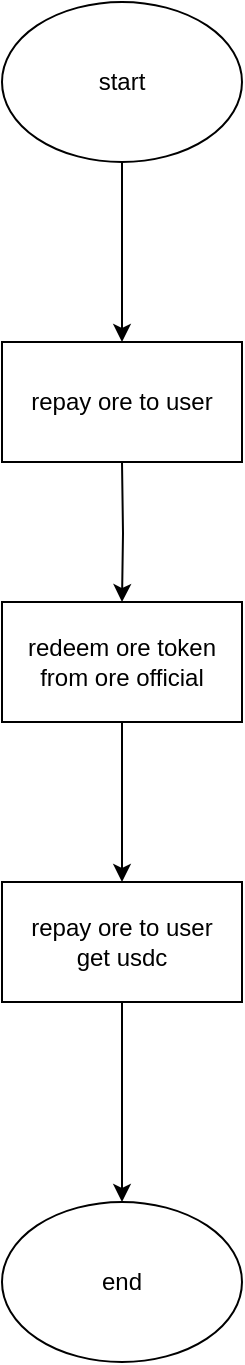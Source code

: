 <mxfile version="27.0.3">
  <diagram name="第 1 页" id="F9QfNPKws5Z9E7l-O0tv">
    <mxGraphModel dx="1213" dy="730" grid="1" gridSize="10" guides="1" tooltips="1" connect="1" arrows="1" fold="1" page="1" pageScale="1" pageWidth="827" pageHeight="1169" math="0" shadow="0">
      <root>
        <mxCell id="0" />
        <mxCell id="1" parent="0" />
        <mxCell id="P88Dps1FK8DmfdaHWinE-63" value="" style="edgeStyle=orthogonalEdgeStyle;rounded=0;orthogonalLoop=1;jettySize=auto;html=1;" edge="1" parent="1" source="P88Dps1FK8DmfdaHWinE-6" target="P88Dps1FK8DmfdaHWinE-62">
          <mxGeometry relative="1" as="geometry" />
        </mxCell>
        <mxCell id="P88Dps1FK8DmfdaHWinE-6" value="start" style="ellipse;whiteSpace=wrap;html=1;" vertex="1" parent="1">
          <mxGeometry x="294" y="30" width="120" height="80" as="geometry" />
        </mxCell>
        <mxCell id="P88Dps1FK8DmfdaHWinE-43" value="end" style="ellipse;whiteSpace=wrap;html=1;" vertex="1" parent="1">
          <mxGeometry x="294" y="630" width="120" height="80" as="geometry" />
        </mxCell>
        <mxCell id="P88Dps1FK8DmfdaHWinE-54" value="" style="edgeStyle=orthogonalEdgeStyle;rounded=0;orthogonalLoop=1;jettySize=auto;html=1;" edge="1" parent="1" target="P88Dps1FK8DmfdaHWinE-53">
          <mxGeometry relative="1" as="geometry">
            <mxPoint x="354" y="260" as="sourcePoint" />
          </mxGeometry>
        </mxCell>
        <mxCell id="P88Dps1FK8DmfdaHWinE-60" value="" style="edgeStyle=orthogonalEdgeStyle;rounded=0;orthogonalLoop=1;jettySize=auto;html=1;" edge="1" parent="1" source="P88Dps1FK8DmfdaHWinE-53" target="P88Dps1FK8DmfdaHWinE-59">
          <mxGeometry relative="1" as="geometry" />
        </mxCell>
        <mxCell id="P88Dps1FK8DmfdaHWinE-53" value="redeem ore token from&amp;nbsp;&lt;span style=&quot;background-color: transparent;&quot;&gt;ore official&lt;/span&gt;" style="whiteSpace=wrap;html=1;" vertex="1" parent="1">
          <mxGeometry x="294" y="330" width="120" height="60" as="geometry" />
        </mxCell>
        <mxCell id="P88Dps1FK8DmfdaHWinE-61" value="" style="edgeStyle=orthogonalEdgeStyle;rounded=0;orthogonalLoop=1;jettySize=auto;html=1;" edge="1" parent="1" source="P88Dps1FK8DmfdaHWinE-59" target="P88Dps1FK8DmfdaHWinE-43">
          <mxGeometry relative="1" as="geometry" />
        </mxCell>
        <mxCell id="P88Dps1FK8DmfdaHWinE-59" value="repay ore to user&lt;div&gt;get usdc&lt;/div&gt;" style="whiteSpace=wrap;html=1;" vertex="1" parent="1">
          <mxGeometry x="294" y="470" width="120" height="60" as="geometry" />
        </mxCell>
        <mxCell id="P88Dps1FK8DmfdaHWinE-62" value="repay ore to user" style="whiteSpace=wrap;html=1;" vertex="1" parent="1">
          <mxGeometry x="294" y="200" width="120" height="60" as="geometry" />
        </mxCell>
      </root>
    </mxGraphModel>
  </diagram>
</mxfile>
